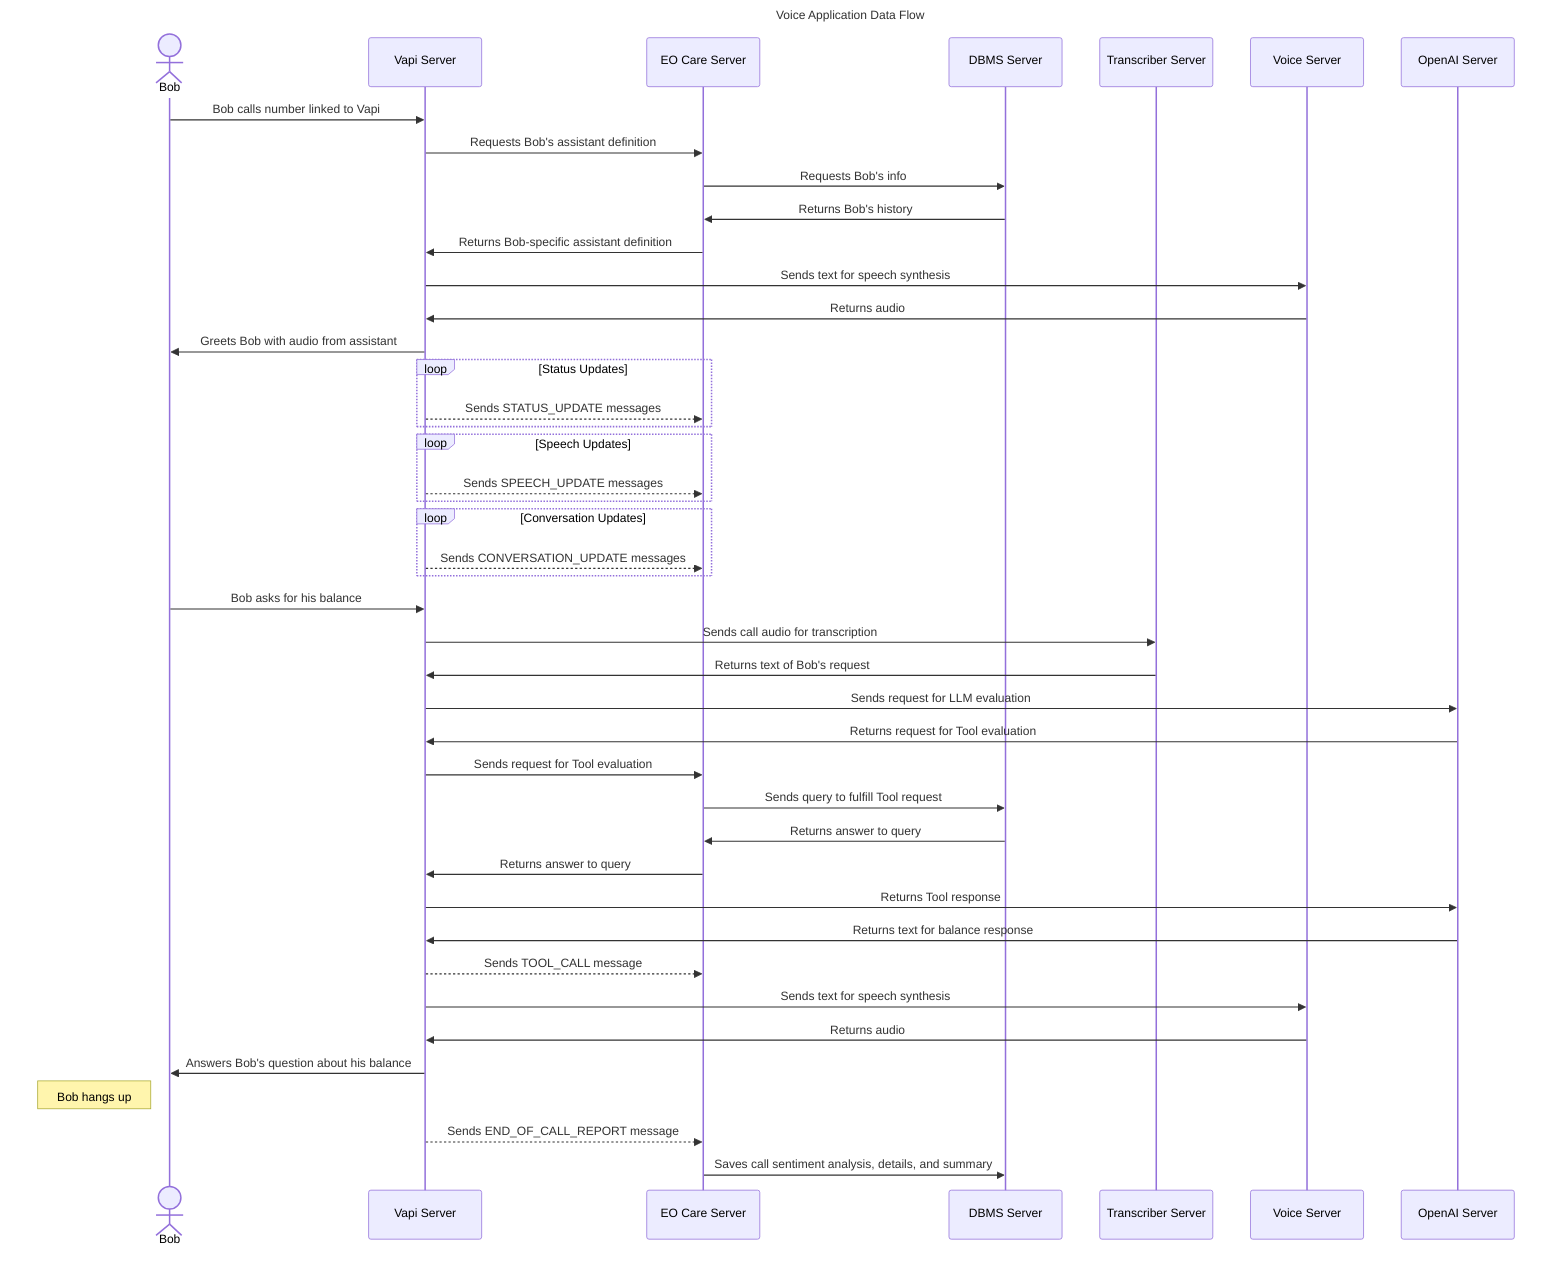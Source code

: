 sequenceDiagram
    title Voice Application Data Flow
    actor Bob
    participant vapi as Vapi Server
    participant eocare as EO Care Server
    participant dbms as DBMS Server
    participant transcriber as Transcriber Server
    participant voice as Voice Server
    participant openai as OpenAI Server
    Bob ->> vapi: Bob calls number linked to Vapi
    vapi ->> eocare: Requests Bob's assistant definition
    eocare ->> dbms: Requests Bob's info
    dbms ->> eocare: Returns Bob's history
    eocare ->> vapi: Returns Bob-specific assistant definition
    vapi ->> voice: Sends text for speech synthesis
    voice ->> vapi: Returns audio
    vapi ->> Bob: Greets Bob with audio from assistant

    loop Status Updates
        vapi -->> eocare: Sends STATUS_UPDATE messages
    end
    loop Speech Updates
        vapi -->> eocare: Sends SPEECH_UPDATE messages
    end
    loop Conversation Updates
        vapi -->> eocare: Sends CONVERSATION_UPDATE messages
    end

    Bob ->> vapi: Bob asks for his balance
    vapi ->> transcriber: Sends call audio for transcription
    transcriber ->> vapi: Returns text of Bob's request
    vapi ->> openai: Sends request for LLM evaluation
    openai ->> vapi: Returns request for Tool evaluation
    vapi ->> eocare: Sends request for Tool evaluation
    eocare ->> dbms: Sends query to fulfill Tool request
    dbms ->> eocare: Returns answer to query
    eocare ->> vapi: Returns answer to query
    vapi ->> openai: Returns Tool response
    openai ->> vapi: Returns text for balance response
    vapi -->> eocare: Sends TOOL_CALL message
    vapi ->> voice: Sends text for speech synthesis
    voice ->> vapi: Returns audio
    vapi ->> Bob: Answers Bob's question about his balance
    Note left of Bob: Bob hangs up
    vapi -->> eocare: Sends END_OF_CALL_REPORT message
    eocare ->> dbms: Saves call sentiment analysis, details, and summary